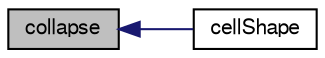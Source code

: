 digraph "collapse"
{
  bgcolor="transparent";
  edge [fontname="FreeSans",fontsize="10",labelfontname="FreeSans",labelfontsize="10"];
  node [fontname="FreeSans",fontsize="10",shape=record];
  rankdir="LR";
  Node109 [label="collapse",height=0.2,width=0.4,color="black", fillcolor="grey75", style="filled", fontcolor="black"];
  Node109 -> Node110 [dir="back",color="midnightblue",fontsize="10",style="solid",fontname="FreeSans"];
  Node110 [label="cellShape",height=0.2,width=0.4,color="black",URL="$a27206.html#a579f5660cd64fbb82891a82a043bdbcb",tooltip="Construct from components. "];
}
